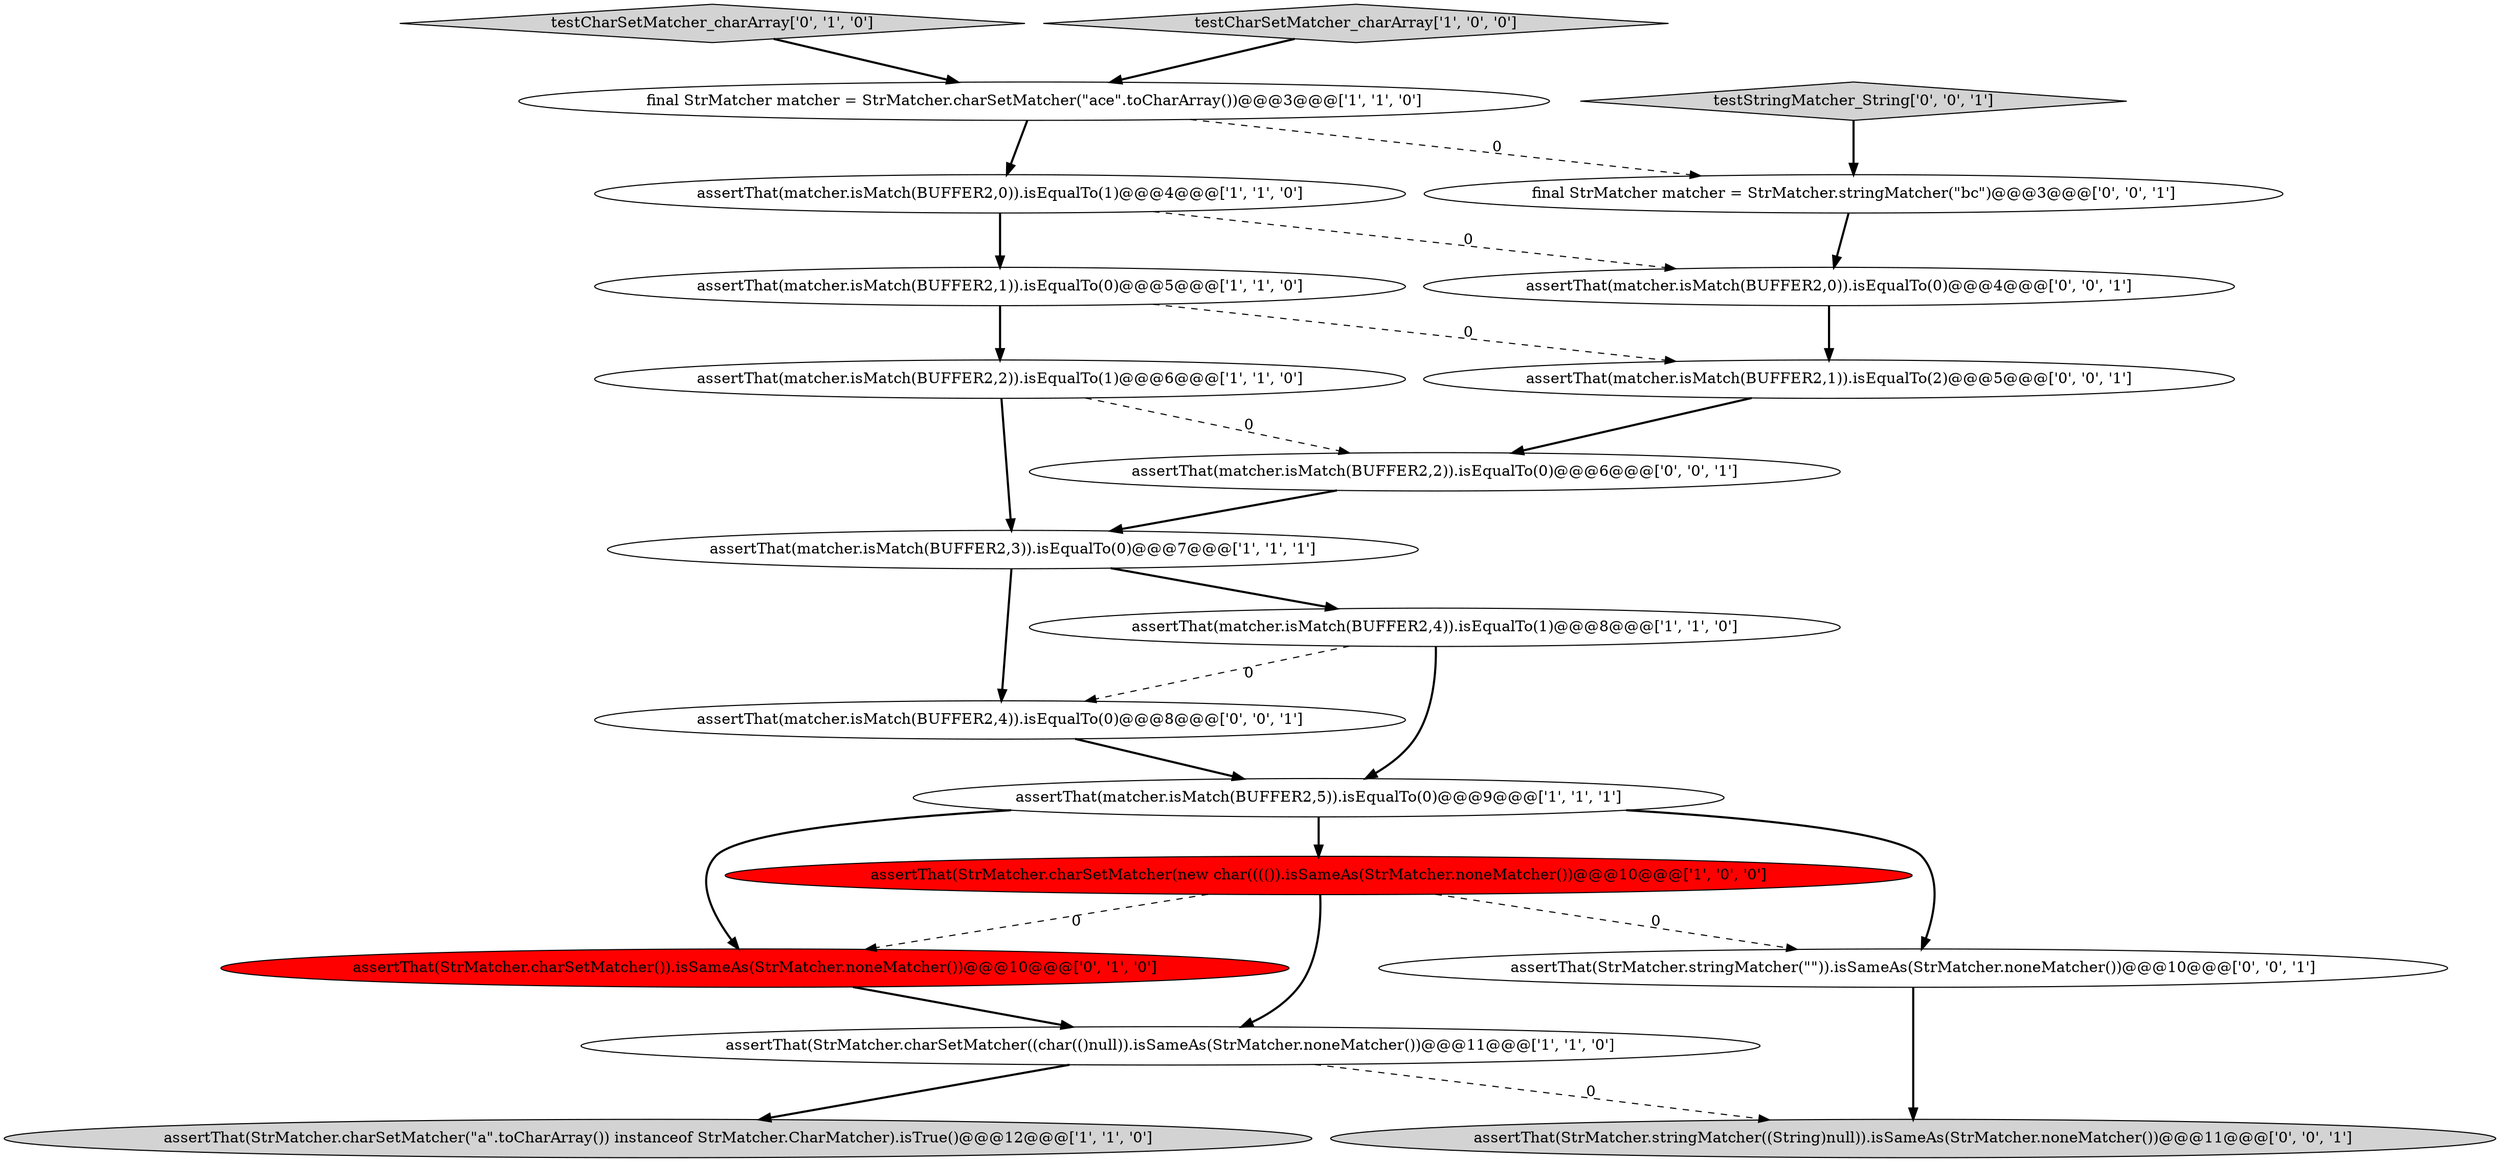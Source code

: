 digraph {
0 [style = filled, label = "assertThat(StrMatcher.charSetMatcher(\"a\".toCharArray()) instanceof StrMatcher.CharMatcher).isTrue()@@@12@@@['1', '1', '0']", fillcolor = lightgray, shape = ellipse image = "AAA0AAABBB1BBB"];
20 [style = filled, label = "testStringMatcher_String['0', '0', '1']", fillcolor = lightgray, shape = diamond image = "AAA0AAABBB3BBB"];
19 [style = filled, label = "assertThat(StrMatcher.stringMatcher(\"\")).isSameAs(StrMatcher.noneMatcher())@@@10@@@['0', '0', '1']", fillcolor = white, shape = ellipse image = "AAA0AAABBB3BBB"];
16 [style = filled, label = "assertThat(matcher.isMatch(BUFFER2,4)).isEqualTo(0)@@@8@@@['0', '0', '1']", fillcolor = white, shape = ellipse image = "AAA0AAABBB3BBB"];
2 [style = filled, label = "assertThat(matcher.isMatch(BUFFER2,1)).isEqualTo(0)@@@5@@@['1', '1', '0']", fillcolor = white, shape = ellipse image = "AAA0AAABBB1BBB"];
12 [style = filled, label = "assertThat(StrMatcher.charSetMatcher()).isSameAs(StrMatcher.noneMatcher())@@@10@@@['0', '1', '0']", fillcolor = red, shape = ellipse image = "AAA1AAABBB2BBB"];
11 [style = filled, label = "testCharSetMatcher_charArray['0', '1', '0']", fillcolor = lightgray, shape = diamond image = "AAA0AAABBB2BBB"];
15 [style = filled, label = "assertThat(StrMatcher.stringMatcher((String)null)).isSameAs(StrMatcher.noneMatcher())@@@11@@@['0', '0', '1']", fillcolor = lightgray, shape = ellipse image = "AAA0AAABBB3BBB"];
17 [style = filled, label = "assertThat(matcher.isMatch(BUFFER2,1)).isEqualTo(2)@@@5@@@['0', '0', '1']", fillcolor = white, shape = ellipse image = "AAA0AAABBB3BBB"];
13 [style = filled, label = "assertThat(matcher.isMatch(BUFFER2,2)).isEqualTo(0)@@@6@@@['0', '0', '1']", fillcolor = white, shape = ellipse image = "AAA0AAABBB3BBB"];
6 [style = filled, label = "final StrMatcher matcher = StrMatcher.charSetMatcher(\"ace\".toCharArray())@@@3@@@['1', '1', '0']", fillcolor = white, shape = ellipse image = "AAA0AAABBB1BBB"];
5 [style = filled, label = "assertThat(matcher.isMatch(BUFFER2,5)).isEqualTo(0)@@@9@@@['1', '1', '1']", fillcolor = white, shape = ellipse image = "AAA0AAABBB1BBB"];
4 [style = filled, label = "assertThat(matcher.isMatch(BUFFER2,0)).isEqualTo(1)@@@4@@@['1', '1', '0']", fillcolor = white, shape = ellipse image = "AAA0AAABBB1BBB"];
14 [style = filled, label = "assertThat(matcher.isMatch(BUFFER2,0)).isEqualTo(0)@@@4@@@['0', '0', '1']", fillcolor = white, shape = ellipse image = "AAA0AAABBB3BBB"];
18 [style = filled, label = "final StrMatcher matcher = StrMatcher.stringMatcher(\"bc\")@@@3@@@['0', '0', '1']", fillcolor = white, shape = ellipse image = "AAA0AAABBB3BBB"];
10 [style = filled, label = "assertThat(matcher.isMatch(BUFFER2,3)).isEqualTo(0)@@@7@@@['1', '1', '1']", fillcolor = white, shape = ellipse image = "AAA0AAABBB1BBB"];
8 [style = filled, label = "assertThat(StrMatcher.charSetMatcher((char(()null)).isSameAs(StrMatcher.noneMatcher())@@@11@@@['1', '1', '0']", fillcolor = white, shape = ellipse image = "AAA0AAABBB1BBB"];
7 [style = filled, label = "assertThat(StrMatcher.charSetMatcher(new char(((()).isSameAs(StrMatcher.noneMatcher())@@@10@@@['1', '0', '0']", fillcolor = red, shape = ellipse image = "AAA1AAABBB1BBB"];
3 [style = filled, label = "assertThat(matcher.isMatch(BUFFER2,4)).isEqualTo(1)@@@8@@@['1', '1', '0']", fillcolor = white, shape = ellipse image = "AAA0AAABBB1BBB"];
1 [style = filled, label = "assertThat(matcher.isMatch(BUFFER2,2)).isEqualTo(1)@@@6@@@['1', '1', '0']", fillcolor = white, shape = ellipse image = "AAA0AAABBB1BBB"];
9 [style = filled, label = "testCharSetMatcher_charArray['1', '0', '0']", fillcolor = lightgray, shape = diamond image = "AAA0AAABBB1BBB"];
13->10 [style = bold, label=""];
2->1 [style = bold, label=""];
11->6 [style = bold, label=""];
8->15 [style = dashed, label="0"];
10->3 [style = bold, label=""];
14->17 [style = bold, label=""];
4->2 [style = bold, label=""];
7->8 [style = bold, label=""];
2->17 [style = dashed, label="0"];
9->6 [style = bold, label=""];
6->18 [style = dashed, label="0"];
1->13 [style = dashed, label="0"];
8->0 [style = bold, label=""];
20->18 [style = bold, label=""];
5->19 [style = bold, label=""];
6->4 [style = bold, label=""];
3->5 [style = bold, label=""];
10->16 [style = bold, label=""];
5->12 [style = bold, label=""];
7->19 [style = dashed, label="0"];
12->8 [style = bold, label=""];
16->5 [style = bold, label=""];
7->12 [style = dashed, label="0"];
5->7 [style = bold, label=""];
4->14 [style = dashed, label="0"];
17->13 [style = bold, label=""];
19->15 [style = bold, label=""];
1->10 [style = bold, label=""];
18->14 [style = bold, label=""];
3->16 [style = dashed, label="0"];
}
